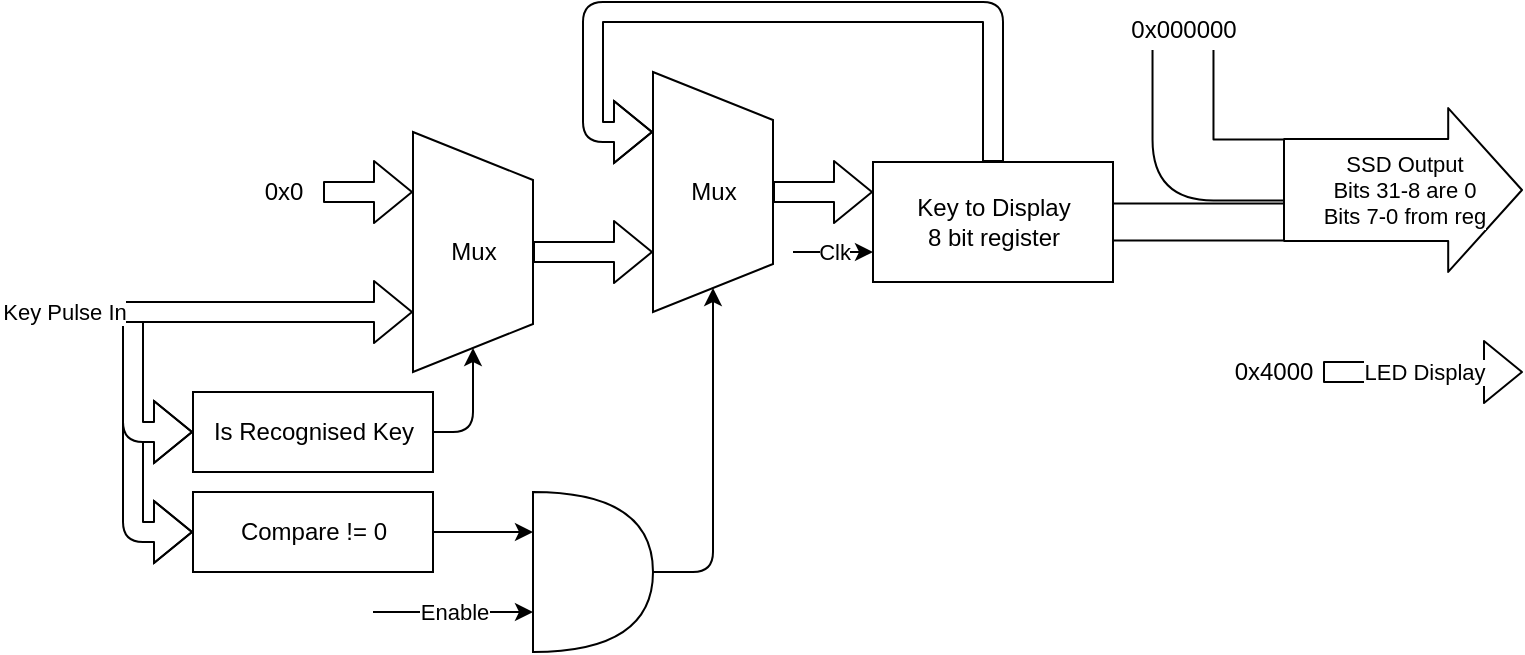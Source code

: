 <mxfile type="device" version="10.6.5"><diagram id="tx5OsIbow-TWFzXXt4rP" name="Page-1"><mxGraphModel grid="1" dx="1077" dy="729" gridSize="10" guides="1" tooltips="1" connect="1" arrows="1" fold="1" page="1" pageScale="1" pageWidth="827" pageHeight="1169" math="0" shadow="0"><root><mxCell id="0" /><mxCell id="1" parent="0" /><mxCell id="AHXEByBU_P68ym0LX2v_-3" value="" parent="1" vertex="1" style="group" connectable="0"><mxGeometry as="geometry" height="20" width="150" y="280" x="642.5" /></mxCell><mxCell id="AHXEByBU_P68ym0LX2v_-1" value="LED Display&lt;br&gt;" parent="AHXEByBU_P68ym0LX2v_-3" style="shape=flexArrow;endArrow=classic;html=1;exitX=1;exitY=0.5;exitDx=0;exitDy=0;exitPerimeter=0;" source="AHXEByBU_P68ym0LX2v_-2" edge="1"><mxGeometry as="geometry" height="50" width="50" relative="1"><mxPoint as="sourcePoint" y="10" x="60" /><mxPoint as="targetPoint" y="10" x="150" /></mxGeometry></mxCell><mxCell id="AHXEByBU_P68ym0LX2v_-2" value="0x4000&lt;br&gt;" parent="AHXEByBU_P68ym0LX2v_-3" vertex="1" style="text;html=1;strokeColor=none;fillColor=none;align=center;verticalAlign=middle;whiteSpace=wrap;rounded=0;"><mxGeometry as="geometry" height="20" width="50" /></mxCell><mxCell id="AHXEByBU_P68ym0LX2v_-25" value="" parent="1" vertex="1" style="group" connectable="0"><mxGeometry as="geometry" height="320" width="510" y="110" x="77.5" /></mxCell><mxCell id="AHXEByBU_P68ym0LX2v_-17" value="" parent="AHXEByBU_P68ym0LX2v_-25" style="shape=flexArrow;endArrow=classic;html=1;fillColor=#ffffff;entryX=0;entryY=0.5;entryDx=0;entryDy=0;" target="AHXEByBU_P68ym0LX2v_-16" edge="1"><mxGeometry as="geometry" height="50" width="50" relative="1"><mxPoint as="sourcePoint" y="200" x="20" /><mxPoint as="targetPoint" y="260" /><Array as="points"><mxPoint y="260" x="20" /></Array></mxGeometry></mxCell><mxCell id="AHXEByBU_P68ym0LX2v_-15" value="" parent="AHXEByBU_P68ym0LX2v_-25" style="shape=flexArrow;endArrow=classic;html=1;entryX=0;entryY=0.5;entryDx=0;entryDy=0;fillColor=#ffffff;" target="AHXEByBU_P68ym0LX2v_-10" edge="1"><mxGeometry as="geometry" height="50" width="50" relative="1"><mxPoint as="sourcePoint" y="150" x="20" /><mxPoint as="targetPoint" y="190" x="10" /><Array as="points"><mxPoint y="210" x="20" /></Array></mxGeometry></mxCell><mxCell id="AHXEByBU_P68ym0LX2v_-4" value="Mux" parent="AHXEByBU_P68ym0LX2v_-25" vertex="1" style="shape=trapezoid;perimeter=trapezoidPerimeter;whiteSpace=wrap;html=1;direction=south;"><mxGeometry as="geometry" height="120" width="60" y="30" x="280" /></mxCell><mxCell id="AHXEByBU_P68ym0LX2v_-5" value="Mux" parent="AHXEByBU_P68ym0LX2v_-25" vertex="1" style="shape=trapezoid;perimeter=trapezoidPerimeter;whiteSpace=wrap;html=1;direction=south;"><mxGeometry as="geometry" height="120" width="60" y="60" x="160" /></mxCell><mxCell id="AHXEByBU_P68ym0LX2v_-6" value="" parent="AHXEByBU_P68ym0LX2v_-25" style="shape=flexArrow;endArrow=classic;html=1;entryX=0.75;entryY=1;entryDx=0;entryDy=0;exitX=0.5;exitY=0;exitDx=0;exitDy=0;" target="AHXEByBU_P68ym0LX2v_-4" source="AHXEByBU_P68ym0LX2v_-5" edge="1"><mxGeometry as="geometry" height="50" width="50" relative="1"><mxPoint as="sourcePoint" y="90" x="180" /><mxPoint as="targetPoint" y="40" x="230" /></mxGeometry></mxCell><mxCell id="AHXEByBU_P68ym0LX2v_-7" value="Key to Display&lt;br&gt;8 bit register&lt;br&gt;" parent="AHXEByBU_P68ym0LX2v_-25" vertex="1" style="rounded=0;whiteSpace=wrap;html=1;"><mxGeometry as="geometry" height="60" width="120" y="75" x="390" /></mxCell><mxCell id="AHXEByBU_P68ym0LX2v_-8" value="" parent="AHXEByBU_P68ym0LX2v_-25" style="shape=flexArrow;endArrow=classic;html=1;entryX=0;entryY=0.25;entryDx=0;entryDy=0;exitX=0.5;exitY=0;exitDx=0;exitDy=0;" target="AHXEByBU_P68ym0LX2v_-7" source="AHXEByBU_P68ym0LX2v_-4" edge="1"><mxGeometry as="geometry" height="50" width="50" relative="1"><mxPoint as="sourcePoint" y="230" x="350" /><mxPoint as="targetPoint" y="180" x="400" /></mxGeometry></mxCell><mxCell id="AHXEByBU_P68ym0LX2v_-9" value="" parent="AHXEByBU_P68ym0LX2v_-25" style="shape=flexArrow;endArrow=classic;html=1;exitX=0.5;exitY=0;exitDx=0;exitDy=0;entryX=0.25;entryY=1;entryDx=0;entryDy=0;" target="AHXEByBU_P68ym0LX2v_-4" source="AHXEByBU_P68ym0LX2v_-7" edge="1"><mxGeometry as="geometry" height="50" width="50" relative="1"><mxPoint as="sourcePoint" y="40" x="400" /><mxPoint as="targetPoint" y="-10" x="450" /><Array as="points"><mxPoint x="450" /><mxPoint x="250" /><mxPoint y="60" x="250" /></Array></mxGeometry></mxCell><mxCell id="AHXEByBU_P68ym0LX2v_-10" value="Is Recognised Key" parent="AHXEByBU_P68ym0LX2v_-25" vertex="1" style="rounded=0;whiteSpace=wrap;html=1;"><mxGeometry as="geometry" height="40" width="120" y="190" x="50" /></mxCell><mxCell id="AHXEByBU_P68ym0LX2v_-11" value="&lt;font style=&quot;background-color: transparent&quot;&gt;Key Pulse In&lt;/font&gt;" parent="AHXEByBU_P68ym0LX2v_-25" style="shape=flexArrow;endArrow=classic;html=1;entryX=0.75;entryY=1;entryDx=0;entryDy=0;fillColor=#ffffff;" target="AHXEByBU_P68ym0LX2v_-5" edge="1"><mxGeometry as="geometry" height="50" width="50" y="15" x="-1" relative="1"><mxPoint as="sourcePoint" y="150" /><mxPoint as="targetPoint" y="60" x="30" /><mxPoint as="offset" y="15" x="-15" /></mxGeometry></mxCell><mxCell id="AHXEByBU_P68ym0LX2v_-12" value="" parent="AHXEByBU_P68ym0LX2v_-25" style="shape=flexArrow;endArrow=classic;html=1;entryX=0.25;entryY=1;entryDx=0;entryDy=0;exitX=1;exitY=0.5;exitDx=0;exitDy=0;" target="AHXEByBU_P68ym0LX2v_-5" source="AHXEByBU_P68ym0LX2v_-13" edge="1"><mxGeometry as="geometry" height="50" width="50" relative="1"><mxPoint as="sourcePoint" y="90" x="100" /><mxPoint as="targetPoint" y="50" x="-20" /></mxGeometry></mxCell><mxCell id="AHXEByBU_P68ym0LX2v_-13" value="0x0&lt;br&gt;" parent="AHXEByBU_P68ym0LX2v_-25" vertex="1" style="text;html=1;strokeColor=none;fillColor=none;align=center;verticalAlign=middle;whiteSpace=wrap;rounded=0;"><mxGeometry as="geometry" height="20" width="40" y="80" x="75" /></mxCell><mxCell id="AHXEByBU_P68ym0LX2v_-14" value="" parent="AHXEByBU_P68ym0LX2v_-25" style="endArrow=classic;html=1;exitX=1;exitY=0.5;exitDx=0;exitDy=0;entryX=1;entryY=0.5;entryDx=0;entryDy=0;" target="AHXEByBU_P68ym0LX2v_-5" source="AHXEByBU_P68ym0LX2v_-10" edge="1"><mxGeometry as="geometry" height="50" width="50" relative="1"><mxPoint as="sourcePoint" y="260" x="220" /><mxPoint as="targetPoint" y="210" x="270" /><Array as="points"><mxPoint y="210" x="190" /></Array></mxGeometry></mxCell><mxCell id="AHXEByBU_P68ym0LX2v_-16" value="Compare != 0" parent="AHXEByBU_P68ym0LX2v_-25" vertex="1" style="rounded=0;whiteSpace=wrap;html=1;"><mxGeometry as="geometry" height="40" width="120" y="240" x="50" /></mxCell><mxCell id="AHXEByBU_P68ym0LX2v_-18" value="" parent="AHXEByBU_P68ym0LX2v_-25" vertex="1" style="shape=or;whiteSpace=wrap;html=1;"><mxGeometry as="geometry" height="80" width="60" y="240" x="220" /></mxCell><mxCell id="AHXEByBU_P68ym0LX2v_-19" value="Enable" parent="AHXEByBU_P68ym0LX2v_-25" style="endArrow=classic;html=1;fillColor=#ffffff;entryX=0;entryY=0.75;entryDx=0;entryDy=0;entryPerimeter=0;" target="AHXEByBU_P68ym0LX2v_-18" edge="1"><mxGeometry as="geometry" height="50" width="50" relative="1"><mxPoint as="sourcePoint" y="300" x="140" /><mxPoint as="targetPoint" y="340" x="50" /></mxGeometry></mxCell><mxCell id="AHXEByBU_P68ym0LX2v_-20" parent="AHXEByBU_P68ym0LX2v_-25" style="edgeStyle=orthogonalEdgeStyle;rounded=0;orthogonalLoop=1;jettySize=auto;html=1;exitX=1;exitY=0.5;exitDx=0;exitDy=0;entryX=0;entryY=0.25;entryDx=0;entryDy=0;entryPerimeter=0;fillColor=#ffffff;" target="AHXEByBU_P68ym0LX2v_-18" source="AHXEByBU_P68ym0LX2v_-16" edge="1"><mxGeometry as="geometry" relative="1" /></mxCell><mxCell id="AHXEByBU_P68ym0LX2v_-22" value="" parent="AHXEByBU_P68ym0LX2v_-25" style="endArrow=classic;html=1;fillColor=#ffffff;entryX=1;entryY=0.5;entryDx=0;entryDy=0;exitX=1;exitY=0.5;exitDx=0;exitDy=0;exitPerimeter=0;" target="AHXEByBU_P68ym0LX2v_-4" source="AHXEByBU_P68ym0LX2v_-18" edge="1"><mxGeometry as="geometry" height="50" width="50" relative="1"><mxPoint as="sourcePoint" y="270" x="310" /><mxPoint as="targetPoint" y="220" x="360" /><Array as="points"><mxPoint y="280" x="310" /></Array></mxGeometry></mxCell><mxCell id="AHXEByBU_P68ym0LX2v_-24" value="Clk" parent="AHXEByBU_P68ym0LX2v_-25" style="endArrow=classic;html=1;fillColor=#ffffff;entryX=0;entryY=0.75;entryDx=0;entryDy=0;" target="AHXEByBU_P68ym0LX2v_-7" edge="1"><mxGeometry as="geometry" height="50" width="50" relative="1"><mxPoint as="sourcePoint" y="120" x="350" /><mxPoint as="targetPoint" y="160" x="420" /></mxGeometry></mxCell><mxCell id="AHXEByBU_P68ym0LX2v_-26" value="SSD Output&lt;br&gt;Bits 31-8 are 0&lt;br&gt;Bits 7-0 from reg&lt;br&gt;" parent="1" style="shape=flexArrow;endArrow=classic;html=1;fillColor=#ffffff;endWidth=30;endSize=11.967;width=50.952;" edge="1"><mxGeometry as="geometry" height="50" width="50" relative="1"><mxPoint as="sourcePoint" y="199" x="672.5" /><mxPoint as="targetPoint" y="199" x="792.5" /></mxGeometry></mxCell><mxCell id="AHXEByBU_P68ym0LX2v_-29" value="" parent="1" style="shape=link;html=1;fillColor=#ffffff;exitX=1;exitY=0.5;exitDx=0;exitDy=0;width=18.571;" source="AHXEByBU_P68ym0LX2v_-7" edge="1"><mxGeometry as="geometry" height="50" width="50" relative="1"><mxPoint as="sourcePoint" y="270" x="632.5" /><mxPoint as="targetPoint" y="215" x="672.5" /></mxGeometry></mxCell><mxCell id="AHXEByBU_P68ym0LX2v_-30" value="" parent="1" style="shape=link;html=1;fillColor=#ffffff;width=30.476;" edge="1"><mxGeometry as="geometry" height="50" width="50" relative="1"><mxPoint as="sourcePoint" y="129" x="622.5" /><mxPoint as="targetPoint" y="189" x="672.5" /><Array as="points"><mxPoint y="189" x="622.5" /></Array></mxGeometry></mxCell><mxCell id="AHXEByBU_P68ym0LX2v_-31" value="0x000000&lt;br&gt;" parent="1" vertex="1" style="text;html=1;strokeColor=none;fillColor=none;align=center;verticalAlign=middle;whiteSpace=wrap;rounded=0;"><mxGeometry as="geometry" height="20" width="40" y="109" x="602.5" /></mxCell></root></mxGraphModel></diagram></mxfile>
